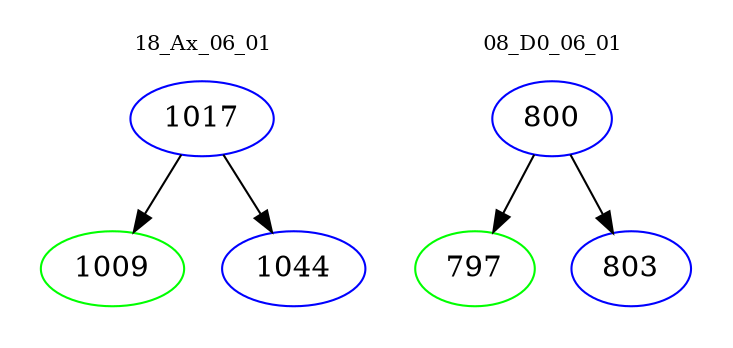 digraph{
subgraph cluster_0 {
color = white
label = "18_Ax_06_01";
fontsize=10;
T0_1017 [label="1017", color="blue"]
T0_1017 -> T0_1009 [color="black"]
T0_1009 [label="1009", color="green"]
T0_1017 -> T0_1044 [color="black"]
T0_1044 [label="1044", color="blue"]
}
subgraph cluster_1 {
color = white
label = "08_D0_06_01";
fontsize=10;
T1_800 [label="800", color="blue"]
T1_800 -> T1_797 [color="black"]
T1_797 [label="797", color="green"]
T1_800 -> T1_803 [color="black"]
T1_803 [label="803", color="blue"]
}
}
